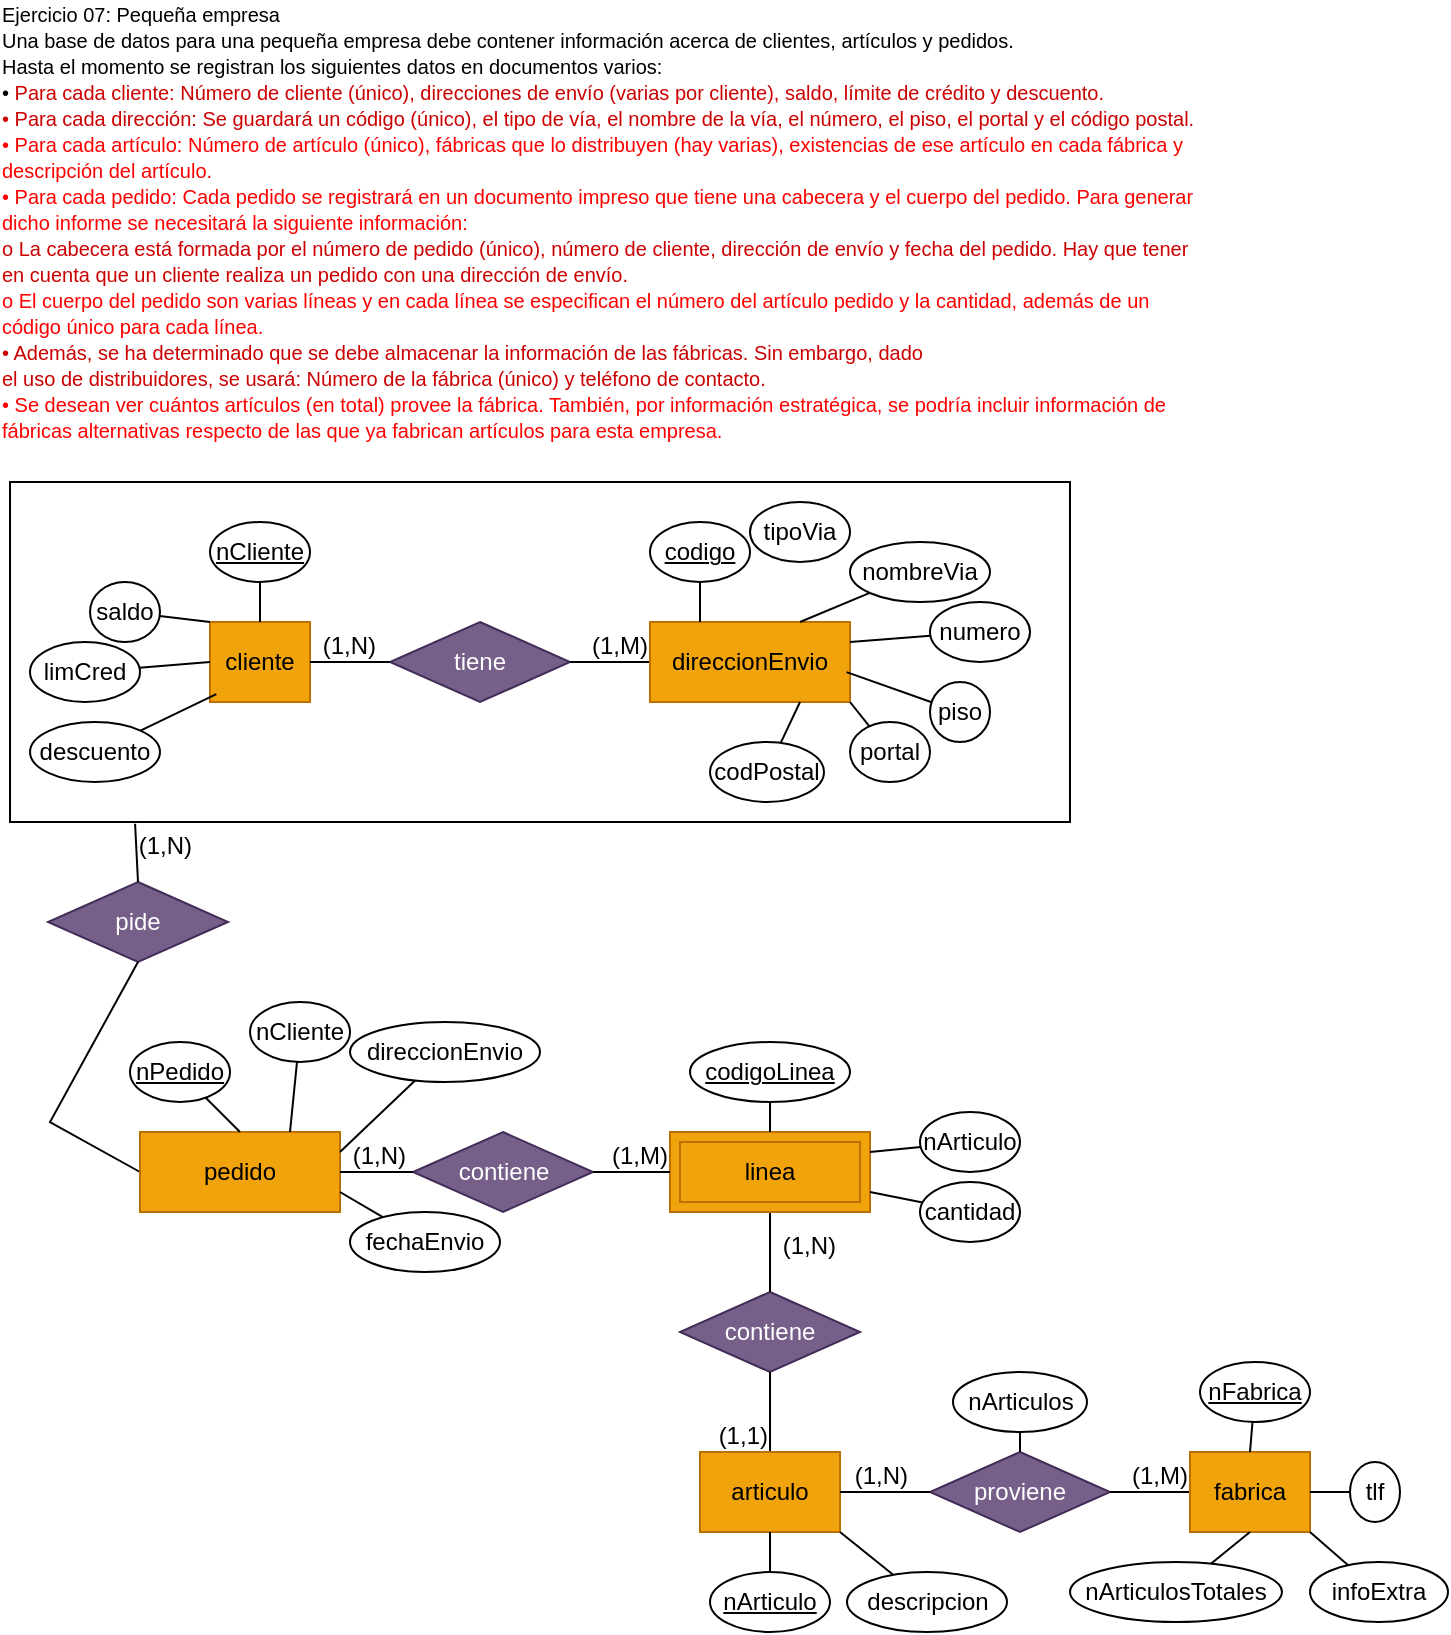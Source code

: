 <mxfile version="27.0.9">
  <diagram name="Página-1" id="D96-Qu4XxsOY9I6QT1gx">
    <mxGraphModel dx="946" dy="661" grid="1" gridSize="10" guides="1" tooltips="1" connect="1" arrows="1" fold="1" page="1" pageScale="1" pageWidth="827" pageHeight="1169" math="0" shadow="0">
      <root>
        <mxCell id="0" />
        <mxCell id="1" parent="0" />
        <mxCell id="YRRPQ3yXwW440biE5ihW-45" value="" style="rounded=0;whiteSpace=wrap;html=1;fillColor=none;" vertex="1" parent="1">
          <mxGeometry x="20" y="240" width="530" height="170" as="geometry" />
        </mxCell>
        <mxCell id="6wpwbZSCB9kCQWjQ8swL-2" value="&lt;div style=&quot;line-height: 100%;&quot;&gt;&lt;div style=&quot;text-align: left;&quot;&gt;&lt;font style=&quot;font-size: 10px;&quot;&gt;Ejercicio 07: Pequeña empresa&lt;/font&gt;&lt;/div&gt;&lt;div style=&quot;text-align: left;&quot;&gt;&lt;font style=&quot;font-size: 10px;&quot;&gt;Una base de datos para una pequeña empresa debe contener información acerca de clientes, artículos y&amp;nbsp;&lt;/font&gt;&lt;span style=&quot;font-size: 10px; background-color: transparent; color: light-dark(rgb(0, 0, 0), rgb(255, 255, 255));&quot;&gt;pedidos.&lt;/span&gt;&lt;/div&gt;&lt;div style=&quot;text-align: left;&quot;&gt;&lt;font style=&quot;font-size: 10px;&quot;&gt;Hasta el momento se registran los siguientes datos en documentos varios:&lt;/font&gt;&lt;/div&gt;&lt;div style=&quot;text-align: left;&quot;&gt;&lt;font style=&quot;font-size: 10px;&quot;&gt;• &lt;font style=&quot;color: rgb(204, 0, 0);&quot;&gt;Para cada cliente: Número de cliente (único), direcciones de envío (varias por cliente), saldo, límite de&amp;nbsp;&lt;/font&gt;&lt;/font&gt;&lt;span style=&quot;font-size: 10px; background-color: transparent;&quot;&gt;&lt;font style=&quot;color: rgb(204, 0, 0);&quot;&gt;crédito y descuento.&lt;/font&gt;&lt;/span&gt;&lt;/div&gt;&lt;div style=&quot;text-align: left;&quot;&gt;&lt;font style=&quot;color: rgb(204, 0, 0);&quot;&gt;&lt;font style=&quot;font-size: 10px;&quot;&gt;• Para cada dirección: Se guardará un código (único), el tipo de vía, el nombre de la vía, el número, el&amp;nbsp;&lt;/font&gt;&lt;span style=&quot;font-size: 10px; background-color: transparent;&quot;&gt;piso, el portal y el código postal.&lt;/span&gt;&lt;/font&gt;&lt;/div&gt;&lt;div style=&quot;text-align: left;&quot;&gt;&lt;font style=&quot;color: rgb(255, 0, 0);&quot;&gt;&lt;font style=&quot;font-size: 10px;&quot;&gt;• Para cada artículo: Número de artículo (único), fábricas que lo distribuyen (hay varias), existencias de&amp;nbsp;&lt;/font&gt;&lt;span style=&quot;font-size: 10px; background-color: transparent;&quot;&gt;ese artículo en cada fábrica y descripción del artículo.&lt;/span&gt;&lt;/font&gt;&lt;/div&gt;&lt;div style=&quot;text-align: left;&quot;&gt;&lt;font style=&quot;color: rgb(255, 0, 0);&quot;&gt;&lt;font style=&quot;font-size: 10px;&quot;&gt;• Para cada pedido: Cada pedido se registrará en un documento impreso que tiene una cabecera y el&amp;nbsp;&lt;/font&gt;&lt;span style=&quot;font-size: 10px; background-color: transparent;&quot;&gt;cuerpo del pedido. Para generar dicho informe se necesitará la siguiente información:&lt;/span&gt;&lt;/font&gt;&lt;/div&gt;&lt;div style=&quot;text-align: left;&quot;&gt;&lt;font style=&quot;color: rgb(204, 0, 0);&quot;&gt;&lt;font style=&quot;font-size: 10px;&quot;&gt;o La cabecera está formada por el número de pedido (único), número de cliente, dirección de&amp;nbsp;&lt;/font&gt;&lt;span style=&quot;font-size: 10px; background-color: transparent;&quot;&gt;envío y fecha del pedido. Hay que tener en cuenta que un cliente realiza un pedido con una&amp;nbsp;&lt;/span&gt;&lt;span style=&quot;font-size: 10px; background-color: transparent;&quot;&gt;dirección de envío.&lt;/span&gt;&lt;/font&gt;&lt;/div&gt;&lt;div style=&quot;text-align: left;&quot;&gt;&lt;font style=&quot;color: rgb(255, 0, 0);&quot;&gt;&lt;font style=&quot;font-size: 10px;&quot;&gt;o El cuerpo del pedido son varias líneas y en cada línea se especifican el número del artículo&amp;nbsp;&lt;/font&gt;&lt;span style=&quot;font-size: 10px; background-color: transparent;&quot;&gt;pedido y la cantidad, además de un código único para cada línea.&lt;/span&gt;&lt;/font&gt;&lt;/div&gt;&lt;div style=&quot;text-align: left;&quot;&gt;&lt;font style=&quot;font-size: 10px; color: rgb(204, 0, 0);&quot;&gt;• Además, se ha determinado que se debe almacenar la información de las fábricas. Sin embargo, dado&amp;nbsp;&lt;/font&gt;&lt;/div&gt;&lt;div style=&quot;text-align: left;&quot;&gt;&lt;font style=&quot;font-size: 10px; color: rgb(204, 0, 0);&quot;&gt;el uso de distribuidores, se usará: Número de la fábrica (único) y teléfono de contacto.&lt;/font&gt;&lt;/div&gt;&lt;div style=&quot;text-align: left;&quot;&gt;&lt;font style=&quot;color: rgb(255, 0, 0);&quot;&gt;&lt;font style=&quot;font-size: 10px;&quot;&gt;• Se desean ver cuántos artículos (en total) provee la fábrica. También, por información estratégica, se&amp;nbsp;&lt;/font&gt;&lt;span style=&quot;font-size: 10px; background-color: transparent;&quot;&gt;podría incluir información de fábricas alternativas respecto de las que ya fabrican artículos para esta&amp;nbsp;&lt;/span&gt;&lt;span style=&quot;font-size: 10px; background-color: transparent;&quot;&gt;empresa.&lt;/span&gt;&lt;/font&gt;&lt;/div&gt;&lt;div&gt;&lt;/div&gt;&lt;/div&gt;" style="text;html=1;align=center;verticalAlign=middle;whiteSpace=wrap;rounded=0;" parent="1" vertex="1">
          <mxGeometry x="15" width="600" height="220" as="geometry" />
        </mxCell>
        <mxCell id="YRRPQ3yXwW440biE5ihW-1" value="cliente" style="whiteSpace=wrap;html=1;align=center;fillColor=#f0a30a;strokeColor=#BD7000;fontColor=#000000;" vertex="1" parent="1">
          <mxGeometry x="120" y="310" width="50" height="40" as="geometry" />
        </mxCell>
        <mxCell id="YRRPQ3yXwW440biE5ihW-3" value="tiene" style="shape=rhombus;perimeter=rhombusPerimeter;whiteSpace=wrap;html=1;align=center;fillColor=#76608a;fontColor=#ffffff;strokeColor=#432D57;" vertex="1" parent="1">
          <mxGeometry x="210" y="310" width="90" height="40" as="geometry" />
        </mxCell>
        <mxCell id="YRRPQ3yXwW440biE5ihW-4" value="" style="endArrow=none;html=1;rounded=0;exitX=0;exitY=0.5;exitDx=0;exitDy=0;entryX=1;entryY=0.5;entryDx=0;entryDy=0;" edge="1" source="YRRPQ3yXwW440biE5ihW-3" parent="1" target="YRRPQ3yXwW440biE5ihW-1">
          <mxGeometry relative="1" as="geometry">
            <mxPoint x="241" y="300" as="sourcePoint" />
            <mxPoint x="194" y="330" as="targetPoint" />
          </mxGeometry>
        </mxCell>
        <mxCell id="YRRPQ3yXwW440biE5ihW-5" value="(1,N)" style="resizable=0;html=1;whiteSpace=wrap;align=right;verticalAlign=bottom;" connectable="0" vertex="1" parent="YRRPQ3yXwW440biE5ihW-4">
          <mxGeometry x="1" relative="1" as="geometry">
            <mxPoint x="34" as="offset" />
          </mxGeometry>
        </mxCell>
        <mxCell id="YRRPQ3yXwW440biE5ihW-6" value="" style="endArrow=none;html=1;rounded=0;exitX=1;exitY=0.5;exitDx=0;exitDy=0;entryX=0;entryY=0.5;entryDx=0;entryDy=0;" edge="1" source="YRRPQ3yXwW440biE5ihW-3" parent="1" target="YRRPQ3yXwW440biE5ihW-8">
          <mxGeometry relative="1" as="geometry">
            <mxPoint x="241" y="300" as="sourcePoint" />
            <mxPoint x="414" y="330" as="targetPoint" />
          </mxGeometry>
        </mxCell>
        <mxCell id="YRRPQ3yXwW440biE5ihW-7" value="(1,M)" style="resizable=0;html=1;whiteSpace=wrap;align=right;verticalAlign=bottom;" connectable="0" vertex="1" parent="YRRPQ3yXwW440biE5ihW-6">
          <mxGeometry x="1" relative="1" as="geometry">
            <mxPoint as="offset" />
          </mxGeometry>
        </mxCell>
        <mxCell id="YRRPQ3yXwW440biE5ihW-8" value="direccionEnvio" style="whiteSpace=wrap;html=1;align=center;fillColor=#f0a30a;strokeColor=#BD7000;fontColor=#000000;" vertex="1" parent="1">
          <mxGeometry x="340" y="310" width="100" height="40" as="geometry" />
        </mxCell>
        <mxCell id="YRRPQ3yXwW440biE5ihW-11" value="pide" style="shape=rhombus;perimeter=rhombusPerimeter;whiteSpace=wrap;html=1;align=center;fillColor=#76608a;fontColor=#ffffff;strokeColor=#432D57;" vertex="1" parent="1">
          <mxGeometry x="39" y="440" width="90" height="40" as="geometry" />
        </mxCell>
        <mxCell id="YRRPQ3yXwW440biE5ihW-12" value="" style="endArrow=none;html=1;rounded=0;exitX=0.5;exitY=0;exitDx=0;exitDy=0;entryX=0.118;entryY=1.005;entryDx=0;entryDy=0;entryPerimeter=0;" edge="1" source="YRRPQ3yXwW440biE5ihW-11" parent="1" target="YRRPQ3yXwW440biE5ihW-45">
          <mxGeometry relative="1" as="geometry">
            <mxPoint x="207" y="450" as="sourcePoint" />
            <mxPoint x="270" y="380" as="targetPoint" />
          </mxGeometry>
        </mxCell>
        <mxCell id="YRRPQ3yXwW440biE5ihW-13" value="(1,N)" style="resizable=0;html=1;whiteSpace=wrap;align=right;verticalAlign=bottom;" connectable="0" vertex="1" parent="YRRPQ3yXwW440biE5ihW-12">
          <mxGeometry x="1" relative="1" as="geometry">
            <mxPoint x="30" y="19" as="offset" />
          </mxGeometry>
        </mxCell>
        <mxCell id="YRRPQ3yXwW440biE5ihW-17" value="" style="endArrow=none;html=1;rounded=0;exitX=0.5;exitY=0;exitDx=0;exitDy=0;" edge="1" target="YRRPQ3yXwW440biE5ihW-18" parent="1" source="YRRPQ3yXwW440biE5ihW-1">
          <mxGeometry relative="1" as="geometry">
            <mxPoint x="160" y="285" as="sourcePoint" />
            <mxPoint x="220" y="285" as="targetPoint" />
          </mxGeometry>
        </mxCell>
        <mxCell id="YRRPQ3yXwW440biE5ihW-18" value="&lt;u&gt;nCliente&lt;/u&gt;" style="ellipse;whiteSpace=wrap;html=1;align=center;" vertex="1" parent="1">
          <mxGeometry x="120" y="260" width="50" height="30" as="geometry" />
        </mxCell>
        <mxCell id="YRRPQ3yXwW440biE5ihW-19" value="" style="endArrow=none;html=1;rounded=0;exitX=0.5;exitY=1;exitDx=0;exitDy=0;entryX=0;entryY=0.5;entryDx=0;entryDy=0;" edge="1" parent="1" source="YRRPQ3yXwW440biE5ihW-11" target="YRRPQ3yXwW440biE5ihW-53">
          <mxGeometry relative="1" as="geometry">
            <mxPoint x="129" y="460" as="sourcePoint" />
            <mxPoint x="74.0" y="451.25" as="targetPoint" />
            <Array as="points">
              <mxPoint x="40" y="560" />
            </Array>
          </mxGeometry>
        </mxCell>
        <mxCell id="YRRPQ3yXwW440biE5ihW-21" value="" style="endArrow=none;html=1;rounded=0;exitX=0;exitY=0;exitDx=0;exitDy=0;" edge="1" target="YRRPQ3yXwW440biE5ihW-22" parent="1" source="YRRPQ3yXwW440biE5ihW-1">
          <mxGeometry relative="1" as="geometry">
            <mxPoint x="10" y="315" as="sourcePoint" />
            <mxPoint x="70" y="315" as="targetPoint" />
          </mxGeometry>
        </mxCell>
        <mxCell id="YRRPQ3yXwW440biE5ihW-22" value="saldo" style="ellipse;whiteSpace=wrap;html=1;align=center;" vertex="1" parent="1">
          <mxGeometry x="60" y="290" width="35" height="30" as="geometry" />
        </mxCell>
        <mxCell id="YRRPQ3yXwW440biE5ihW-23" value="" style="endArrow=none;html=1;rounded=0;exitX=0;exitY=0.5;exitDx=0;exitDy=0;" edge="1" target="YRRPQ3yXwW440biE5ihW-24" parent="1" source="YRRPQ3yXwW440biE5ihW-1">
          <mxGeometry relative="1" as="geometry">
            <mxPoint x="20" y="355" as="sourcePoint" />
            <mxPoint x="80" y="355" as="targetPoint" />
          </mxGeometry>
        </mxCell>
        <mxCell id="YRRPQ3yXwW440biE5ihW-24" value="limCred" style="ellipse;whiteSpace=wrap;html=1;align=center;" vertex="1" parent="1">
          <mxGeometry x="30" y="320" width="55" height="30" as="geometry" />
        </mxCell>
        <mxCell id="YRRPQ3yXwW440biE5ihW-25" value="" style="endArrow=none;html=1;rounded=0;exitX=0.063;exitY=0.902;exitDx=0;exitDy=0;exitPerimeter=0;" edge="1" target="YRRPQ3yXwW440biE5ihW-26" parent="1" source="YRRPQ3yXwW440biE5ihW-1">
          <mxGeometry relative="1" as="geometry">
            <mxPoint x="10" y="375" as="sourcePoint" />
            <mxPoint x="70" y="375" as="targetPoint" />
          </mxGeometry>
        </mxCell>
        <mxCell id="YRRPQ3yXwW440biE5ihW-26" value="descuento" style="ellipse;whiteSpace=wrap;html=1;align=center;" vertex="1" parent="1">
          <mxGeometry x="30" y="360" width="65" height="30" as="geometry" />
        </mxCell>
        <mxCell id="YRRPQ3yXwW440biE5ihW-27" value="" style="endArrow=none;html=1;rounded=0;exitX=0.25;exitY=0;exitDx=0;exitDy=0;" edge="1" target="YRRPQ3yXwW440biE5ihW-28" parent="1" source="YRRPQ3yXwW440biE5ihW-8">
          <mxGeometry relative="1" as="geometry">
            <mxPoint x="370" y="275" as="sourcePoint" />
            <mxPoint x="430" y="275" as="targetPoint" />
          </mxGeometry>
        </mxCell>
        <mxCell id="YRRPQ3yXwW440biE5ihW-28" value="&lt;u&gt;codigo&lt;/u&gt;" style="ellipse;whiteSpace=wrap;html=1;align=center;" vertex="1" parent="1">
          <mxGeometry x="340" y="260" width="50" height="30" as="geometry" />
        </mxCell>
        <mxCell id="YRRPQ3yXwW440biE5ihW-46" style="rounded=0;orthogonalLoop=1;jettySize=auto;html=1;exitX=0.5;exitY=1;exitDx=0;exitDy=0;endArrow=none;startFill=0;strokeColor=none;" edge="1" parent="1" source="YRRPQ3yXwW440biE5ihW-30" target="YRRPQ3yXwW440biE5ihW-8">
          <mxGeometry relative="1" as="geometry" />
        </mxCell>
        <mxCell id="YRRPQ3yXwW440biE5ihW-30" value="tipoVia" style="ellipse;whiteSpace=wrap;html=1;align=center;" vertex="1" parent="1">
          <mxGeometry x="390" y="250" width="50" height="30" as="geometry" />
        </mxCell>
        <mxCell id="YRRPQ3yXwW440biE5ihW-31" value="" style="endArrow=none;html=1;rounded=0;exitX=0.75;exitY=0;exitDx=0;exitDy=0;" edge="1" target="YRRPQ3yXwW440biE5ihW-32" parent="1" source="YRRPQ3yXwW440biE5ihW-8">
          <mxGeometry relative="1" as="geometry">
            <mxPoint x="465" y="295" as="sourcePoint" />
            <mxPoint x="525" y="295" as="targetPoint" />
          </mxGeometry>
        </mxCell>
        <mxCell id="YRRPQ3yXwW440biE5ihW-32" value="nombreVia" style="ellipse;whiteSpace=wrap;html=1;align=center;" vertex="1" parent="1">
          <mxGeometry x="440" y="270" width="70" height="30" as="geometry" />
        </mxCell>
        <mxCell id="YRRPQ3yXwW440biE5ihW-35" value="" style="endArrow=none;html=1;rounded=0;exitX=1;exitY=0.25;exitDx=0;exitDy=0;" edge="1" target="YRRPQ3yXwW440biE5ihW-36" parent="1" source="YRRPQ3yXwW440biE5ihW-8">
          <mxGeometry relative="1" as="geometry">
            <mxPoint x="465" y="325" as="sourcePoint" />
            <mxPoint x="525" y="325" as="targetPoint" />
          </mxGeometry>
        </mxCell>
        <mxCell id="YRRPQ3yXwW440biE5ihW-36" value="numero" style="ellipse;whiteSpace=wrap;html=1;align=center;" vertex="1" parent="1">
          <mxGeometry x="480" y="300" width="50" height="30" as="geometry" />
        </mxCell>
        <mxCell id="YRRPQ3yXwW440biE5ihW-37" value="" style="endArrow=none;html=1;rounded=0;exitX=0.983;exitY=0.626;exitDx=0;exitDy=0;exitPerimeter=0;" edge="1" target="YRRPQ3yXwW440biE5ihW-38" parent="1" source="YRRPQ3yXwW440biE5ihW-8">
          <mxGeometry relative="1" as="geometry">
            <mxPoint x="445" y="345" as="sourcePoint" />
            <mxPoint x="505" y="345" as="targetPoint" />
          </mxGeometry>
        </mxCell>
        <mxCell id="YRRPQ3yXwW440biE5ihW-38" value="piso" style="ellipse;whiteSpace=wrap;html=1;align=center;" vertex="1" parent="1">
          <mxGeometry x="480" y="340" width="30" height="30" as="geometry" />
        </mxCell>
        <mxCell id="YRRPQ3yXwW440biE5ihW-39" value="" style="endArrow=none;html=1;rounded=0;exitX=1;exitY=1;exitDx=0;exitDy=0;" edge="1" target="YRRPQ3yXwW440biE5ihW-40" parent="1" source="YRRPQ3yXwW440biE5ihW-8">
          <mxGeometry relative="1" as="geometry">
            <mxPoint x="450" y="370" as="sourcePoint" />
            <mxPoint x="485" y="395" as="targetPoint" />
          </mxGeometry>
        </mxCell>
        <mxCell id="YRRPQ3yXwW440biE5ihW-40" value="portal" style="ellipse;whiteSpace=wrap;html=1;align=center;" vertex="1" parent="1">
          <mxGeometry x="440" y="360" width="40" height="30" as="geometry" />
        </mxCell>
        <mxCell id="YRRPQ3yXwW440biE5ihW-41" value="" style="endArrow=none;html=1;rounded=0;exitX=0.75;exitY=1;exitDx=0;exitDy=0;" edge="1" target="YRRPQ3yXwW440biE5ihW-42" parent="1" source="YRRPQ3yXwW440biE5ihW-8">
          <mxGeometry relative="1" as="geometry">
            <mxPoint x="348" y="385" as="sourcePoint" />
            <mxPoint x="408" y="385" as="targetPoint" />
          </mxGeometry>
        </mxCell>
        <mxCell id="YRRPQ3yXwW440biE5ihW-42" value="codPostal" style="ellipse;whiteSpace=wrap;html=1;align=center;" vertex="1" parent="1">
          <mxGeometry x="370" y="370" width="57" height="30" as="geometry" />
        </mxCell>
        <mxCell id="YRRPQ3yXwW440biE5ihW-53" value="pedido" style="whiteSpace=wrap;html=1;align=center;fillColor=#f0a30a;strokeColor=#BD7000;fontColor=#000000;shape=label;margin=3;double=1;" vertex="1" parent="1">
          <mxGeometry x="85" y="565" width="100" height="40" as="geometry" />
        </mxCell>
        <mxCell id="YRRPQ3yXwW440biE5ihW-59" value="contiene" style="shape=rhombus;perimeter=rhombusPerimeter;whiteSpace=wrap;html=1;align=center;fillColor=#76608a;fontColor=#ffffff;strokeColor=#432D57;" vertex="1" parent="1">
          <mxGeometry x="355" y="645" width="90" height="40" as="geometry" />
        </mxCell>
        <mxCell id="YRRPQ3yXwW440biE5ihW-60" value="" style="endArrow=none;html=1;rounded=0;exitX=0.5;exitY=0;exitDx=0;exitDy=0;entryX=0.5;entryY=1;entryDx=0;entryDy=0;" edge="1" source="YRRPQ3yXwW440biE5ihW-59" parent="1" target="YRRPQ3yXwW440biE5ihW-90">
          <mxGeometry relative="1" as="geometry">
            <mxPoint x="441" y="635" as="sourcePoint" />
            <mxPoint x="405" y="625" as="targetPoint" />
            <Array as="points" />
          </mxGeometry>
        </mxCell>
        <mxCell id="YRRPQ3yXwW440biE5ihW-61" value="(1,N)" style="resizable=0;html=1;whiteSpace=wrap;align=right;verticalAlign=bottom;" connectable="0" vertex="1" parent="YRRPQ3yXwW440biE5ihW-60">
          <mxGeometry x="1" relative="1" as="geometry">
            <mxPoint x="34" y="25" as="offset" />
          </mxGeometry>
        </mxCell>
        <mxCell id="YRRPQ3yXwW440biE5ihW-62" value="" style="endArrow=none;html=1;rounded=0;exitX=0.5;exitY=1;exitDx=0;exitDy=0;entryX=0.5;entryY=0;entryDx=0;entryDy=0;" edge="1" source="YRRPQ3yXwW440biE5ihW-59" parent="1" target="YRRPQ3yXwW440biE5ihW-64">
          <mxGeometry relative="1" as="geometry">
            <mxPoint x="436" y="625" as="sourcePoint" />
            <mxPoint x="609" y="655" as="targetPoint" />
          </mxGeometry>
        </mxCell>
        <mxCell id="YRRPQ3yXwW440biE5ihW-63" value="(1,1)" style="resizable=0;html=1;whiteSpace=wrap;align=right;verticalAlign=bottom;" connectable="0" vertex="1" parent="YRRPQ3yXwW440biE5ihW-62">
          <mxGeometry x="1" relative="1" as="geometry">
            <mxPoint as="offset" />
          </mxGeometry>
        </mxCell>
        <mxCell id="YRRPQ3yXwW440biE5ihW-64" value="articulo" style="whiteSpace=wrap;html=1;align=center;fillColor=#f0a30a;strokeColor=#BD7000;fontColor=#000000;" vertex="1" parent="1">
          <mxGeometry x="365" y="725" width="70" height="40" as="geometry" />
        </mxCell>
        <mxCell id="YRRPQ3yXwW440biE5ihW-65" value="proviene" style="shape=rhombus;perimeter=rhombusPerimeter;whiteSpace=wrap;html=1;align=center;fillColor=#76608a;fontColor=#ffffff;strokeColor=#432D57;" vertex="1" parent="1">
          <mxGeometry x="480" y="725" width="90" height="40" as="geometry" />
        </mxCell>
        <mxCell id="YRRPQ3yXwW440biE5ihW-66" value="" style="endArrow=none;html=1;rounded=0;exitX=0;exitY=0.5;exitDx=0;exitDy=0;entryX=1;entryY=0.5;entryDx=0;entryDy=0;" edge="1" source="YRRPQ3yXwW440biE5ihW-65" parent="1" target="YRRPQ3yXwW440biE5ihW-64">
          <mxGeometry relative="1" as="geometry">
            <mxPoint x="716" y="550" as="sourcePoint" />
            <mxPoint x="669" y="580" as="targetPoint" />
          </mxGeometry>
        </mxCell>
        <mxCell id="YRRPQ3yXwW440biE5ihW-67" value="(1,N)" style="resizable=0;html=1;whiteSpace=wrap;align=right;verticalAlign=bottom;" connectable="0" vertex="1" parent="YRRPQ3yXwW440biE5ihW-66">
          <mxGeometry x="1" relative="1" as="geometry">
            <mxPoint x="35" as="offset" />
          </mxGeometry>
        </mxCell>
        <mxCell id="YRRPQ3yXwW440biE5ihW-68" value="" style="endArrow=none;html=1;rounded=0;exitX=1;exitY=0.5;exitDx=0;exitDy=0;entryX=0;entryY=0.5;entryDx=0;entryDy=0;" edge="1" source="YRRPQ3yXwW440biE5ihW-65" parent="1" target="YRRPQ3yXwW440biE5ihW-72">
          <mxGeometry relative="1" as="geometry">
            <mxPoint x="716" y="550" as="sourcePoint" />
            <mxPoint x="630" y="745" as="targetPoint" />
          </mxGeometry>
        </mxCell>
        <mxCell id="YRRPQ3yXwW440biE5ihW-69" value="(1,M)" style="resizable=0;html=1;whiteSpace=wrap;align=right;verticalAlign=bottom;" connectable="0" vertex="1" parent="YRRPQ3yXwW440biE5ihW-68">
          <mxGeometry x="1" relative="1" as="geometry">
            <mxPoint as="offset" />
          </mxGeometry>
        </mxCell>
        <mxCell id="YRRPQ3yXwW440biE5ihW-72" value="fabrica" style="whiteSpace=wrap;html=1;align=center;fillColor=#f0a30a;strokeColor=#BD7000;fontColor=#000000;" vertex="1" parent="1">
          <mxGeometry x="610" y="725" width="60" height="40" as="geometry" />
        </mxCell>
        <mxCell id="YRRPQ3yXwW440biE5ihW-76" value="" style="endArrow=none;html=1;rounded=0;exitX=0.5;exitY=1;exitDx=0;exitDy=0;" edge="1" target="YRRPQ3yXwW440biE5ihW-77" parent="1" source="YRRPQ3yXwW440biE5ihW-64">
          <mxGeometry relative="1" as="geometry">
            <mxPoint x="365" y="820" as="sourcePoint" />
            <mxPoint x="425" y="820" as="targetPoint" />
          </mxGeometry>
        </mxCell>
        <mxCell id="YRRPQ3yXwW440biE5ihW-77" value="&lt;u&gt;nArticulo&lt;/u&gt;" style="ellipse;whiteSpace=wrap;html=1;align=center;" vertex="1" parent="1">
          <mxGeometry x="370" y="785" width="60" height="30" as="geometry" />
        </mxCell>
        <mxCell id="YRRPQ3yXwW440biE5ihW-78" value="" style="endArrow=none;html=1;rounded=0;exitX=0.5;exitY=0;exitDx=0;exitDy=0;" edge="1" target="YRRPQ3yXwW440biE5ihW-79" parent="1" source="YRRPQ3yXwW440biE5ihW-65">
          <mxGeometry relative="1" as="geometry">
            <mxPoint x="498" y="680" as="sourcePoint" />
            <mxPoint x="558" y="680" as="targetPoint" />
          </mxGeometry>
        </mxCell>
        <mxCell id="YRRPQ3yXwW440biE5ihW-79" value="nArticulos" style="ellipse;whiteSpace=wrap;html=1;align=center;" vertex="1" parent="1">
          <mxGeometry x="491.5" y="685" width="67" height="30" as="geometry" />
        </mxCell>
        <mxCell id="YRRPQ3yXwW440biE5ihW-80" value="" style="endArrow=none;html=1;rounded=0;exitX=1;exitY=1;exitDx=0;exitDy=0;" edge="1" target="YRRPQ3yXwW440biE5ihW-81" parent="1" source="YRRPQ3yXwW440biE5ihW-64">
          <mxGeometry relative="1" as="geometry">
            <mxPoint x="445" y="790" as="sourcePoint" />
            <mxPoint x="505" y="790" as="targetPoint" />
          </mxGeometry>
        </mxCell>
        <mxCell id="YRRPQ3yXwW440biE5ihW-81" value="descripcion" style="ellipse;whiteSpace=wrap;html=1;align=center;" vertex="1" parent="1">
          <mxGeometry x="438.5" y="785" width="80" height="30" as="geometry" />
        </mxCell>
        <mxCell id="YRRPQ3yXwW440biE5ihW-82" value="" style="endArrow=none;html=1;rounded=0;exitX=0.5;exitY=0;exitDx=0;exitDy=0;" edge="1" target="YRRPQ3yXwW440biE5ihW-83" parent="1" source="YRRPQ3yXwW440biE5ihW-53">
          <mxGeometry relative="1" as="geometry">
            <mxPoint x="100" y="525" as="sourcePoint" />
            <mxPoint x="160" y="525" as="targetPoint" />
          </mxGeometry>
        </mxCell>
        <mxCell id="YRRPQ3yXwW440biE5ihW-83" value="&lt;u&gt;nPedido&lt;/u&gt;" style="ellipse;whiteSpace=wrap;html=1;align=center;" vertex="1" parent="1">
          <mxGeometry x="80" y="520" width="50" height="30" as="geometry" />
        </mxCell>
        <mxCell id="YRRPQ3yXwW440biE5ihW-84" value="" style="endArrow=none;html=1;rounded=0;exitX=0.75;exitY=0;exitDx=0;exitDy=0;" edge="1" target="YRRPQ3yXwW440biE5ihW-85" parent="1" source="YRRPQ3yXwW440biE5ihW-53">
          <mxGeometry relative="1" as="geometry">
            <mxPoint x="158" y="535" as="sourcePoint" />
            <mxPoint x="218" y="535" as="targetPoint" />
          </mxGeometry>
        </mxCell>
        <mxCell id="YRRPQ3yXwW440biE5ihW-85" value="nCliente" style="ellipse;whiteSpace=wrap;html=1;align=center;" vertex="1" parent="1">
          <mxGeometry x="140" y="500" width="50" height="30" as="geometry" />
        </mxCell>
        <mxCell id="YRRPQ3yXwW440biE5ihW-86" value="" style="endArrow=none;html=1;rounded=0;exitX=1;exitY=0.25;exitDx=0;exitDy=0;" edge="1" target="YRRPQ3yXwW440biE5ihW-87" parent="1" source="YRRPQ3yXwW440biE5ihW-53">
          <mxGeometry relative="1" as="geometry">
            <mxPoint x="200" y="580" as="sourcePoint" />
            <mxPoint x="260" y="580" as="targetPoint" />
          </mxGeometry>
        </mxCell>
        <mxCell id="YRRPQ3yXwW440biE5ihW-87" value="direccionEnvio" style="ellipse;whiteSpace=wrap;html=1;align=center;" vertex="1" parent="1">
          <mxGeometry x="190" y="510" width="95" height="30" as="geometry" />
        </mxCell>
        <mxCell id="YRRPQ3yXwW440biE5ihW-88" value="" style="endArrow=none;html=1;rounded=0;exitX=1;exitY=0.75;exitDx=0;exitDy=0;" edge="1" target="YRRPQ3yXwW440biE5ihW-89" parent="1" source="YRRPQ3yXwW440biE5ihW-53">
          <mxGeometry relative="1" as="geometry">
            <mxPoint x="200" y="595" as="sourcePoint" />
            <mxPoint x="260" y="595" as="targetPoint" />
          </mxGeometry>
        </mxCell>
        <mxCell id="YRRPQ3yXwW440biE5ihW-89" value="fechaEnvio" style="ellipse;whiteSpace=wrap;html=1;align=center;" vertex="1" parent="1">
          <mxGeometry x="190" y="605" width="75" height="30" as="geometry" />
        </mxCell>
        <mxCell id="YRRPQ3yXwW440biE5ihW-90" value="linea" style="shape=ext;margin=3;double=1;whiteSpace=wrap;html=1;align=center;fillColor=#f0a30a;fontColor=#000000;strokeColor=#BD7000;" vertex="1" parent="1">
          <mxGeometry x="350" y="565" width="100" height="40" as="geometry" />
        </mxCell>
        <mxCell id="YRRPQ3yXwW440biE5ihW-91" value="contiene" style="shape=rhombus;perimeter=rhombusPerimeter;whiteSpace=wrap;html=1;align=center;fillColor=#76608a;fontColor=#ffffff;strokeColor=#432D57;" vertex="1" parent="1">
          <mxGeometry x="221.5" y="565" width="90" height="40" as="geometry" />
        </mxCell>
        <mxCell id="YRRPQ3yXwW440biE5ihW-92" value="" style="endArrow=none;html=1;rounded=0;exitX=0;exitY=0.5;exitDx=0;exitDy=0;entryX=1;entryY=0.5;entryDx=0;entryDy=0;" edge="1" source="YRRPQ3yXwW440biE5ihW-91" parent="1" target="YRRPQ3yXwW440biE5ihW-53">
          <mxGeometry relative="1" as="geometry">
            <mxPoint x="247" y="555" as="sourcePoint" />
            <mxPoint x="200" y="585" as="targetPoint" />
          </mxGeometry>
        </mxCell>
        <mxCell id="YRRPQ3yXwW440biE5ihW-93" value="(1,N)" style="resizable=0;html=1;whiteSpace=wrap;align=right;verticalAlign=bottom;" connectable="0" vertex="1" parent="YRRPQ3yXwW440biE5ihW-92">
          <mxGeometry x="1" relative="1" as="geometry">
            <mxPoint x="34" as="offset" />
          </mxGeometry>
        </mxCell>
        <mxCell id="YRRPQ3yXwW440biE5ihW-94" value="" style="endArrow=none;html=1;rounded=0;exitX=1;exitY=0.5;exitDx=0;exitDy=0;entryX=0;entryY=0.5;entryDx=0;entryDy=0;" edge="1" source="YRRPQ3yXwW440biE5ihW-91" parent="1" target="YRRPQ3yXwW440biE5ihW-90">
          <mxGeometry relative="1" as="geometry">
            <mxPoint x="247" y="555" as="sourcePoint" />
            <mxPoint x="350" y="580" as="targetPoint" />
          </mxGeometry>
        </mxCell>
        <mxCell id="YRRPQ3yXwW440biE5ihW-95" value="(1,M)" style="resizable=0;html=1;whiteSpace=wrap;align=right;verticalAlign=bottom;" connectable="0" vertex="1" parent="YRRPQ3yXwW440biE5ihW-94">
          <mxGeometry x="1" relative="1" as="geometry">
            <mxPoint as="offset" />
          </mxGeometry>
        </mxCell>
        <mxCell id="YRRPQ3yXwW440biE5ihW-97" value="" style="endArrow=none;html=1;rounded=0;exitX=0.5;exitY=0;exitDx=0;exitDy=0;" edge="1" target="YRRPQ3yXwW440biE5ihW-98" parent="1" source="YRRPQ3yXwW440biE5ihW-90">
          <mxGeometry relative="1" as="geometry">
            <mxPoint x="365" y="520" as="sourcePoint" />
            <mxPoint x="425" y="520" as="targetPoint" />
          </mxGeometry>
        </mxCell>
        <mxCell id="YRRPQ3yXwW440biE5ihW-98" value="&lt;u&gt;codigoLinea&lt;/u&gt;" style="ellipse;whiteSpace=wrap;html=1;align=center;" vertex="1" parent="1">
          <mxGeometry x="360" y="520" width="80" height="30" as="geometry" />
        </mxCell>
        <mxCell id="YRRPQ3yXwW440biE5ihW-99" value="" style="endArrow=none;html=1;rounded=0;exitX=1;exitY=0.25;exitDx=0;exitDy=0;" edge="1" target="YRRPQ3yXwW440biE5ihW-100" parent="1" source="YRRPQ3yXwW440biE5ihW-90">
          <mxGeometry relative="1" as="geometry">
            <mxPoint x="475" y="565" as="sourcePoint" />
            <mxPoint x="535" y="565" as="targetPoint" />
          </mxGeometry>
        </mxCell>
        <mxCell id="YRRPQ3yXwW440biE5ihW-100" value="nArticulo" style="ellipse;whiteSpace=wrap;html=1;align=center;" vertex="1" parent="1">
          <mxGeometry x="475" y="555" width="50" height="30" as="geometry" />
        </mxCell>
        <mxCell id="YRRPQ3yXwW440biE5ihW-101" value="" style="endArrow=none;html=1;rounded=0;exitX=1;exitY=0.75;exitDx=0;exitDy=0;" edge="1" target="YRRPQ3yXwW440biE5ihW-102" parent="1" source="YRRPQ3yXwW440biE5ihW-90">
          <mxGeometry relative="1" as="geometry">
            <mxPoint x="450" y="630" as="sourcePoint" />
            <mxPoint x="510" y="630" as="targetPoint" />
          </mxGeometry>
        </mxCell>
        <mxCell id="YRRPQ3yXwW440biE5ihW-102" value="cantidad" style="ellipse;whiteSpace=wrap;html=1;align=center;" vertex="1" parent="1">
          <mxGeometry x="475" y="590" width="50" height="30" as="geometry" />
        </mxCell>
        <mxCell id="YRRPQ3yXwW440biE5ihW-103" value="" style="endArrow=none;html=1;rounded=0;exitX=0.5;exitY=0;exitDx=0;exitDy=0;" edge="1" target="YRRPQ3yXwW440biE5ihW-104" parent="1" source="YRRPQ3yXwW440biE5ihW-72">
          <mxGeometry relative="1" as="geometry">
            <mxPoint x="610" y="665" as="sourcePoint" />
            <mxPoint x="670" y="665" as="targetPoint" />
          </mxGeometry>
        </mxCell>
        <mxCell id="YRRPQ3yXwW440biE5ihW-104" value="&lt;u&gt;nFabrica&lt;/u&gt;" style="ellipse;whiteSpace=wrap;html=1;align=center;" vertex="1" parent="1">
          <mxGeometry x="615" y="680" width="55" height="30" as="geometry" />
        </mxCell>
        <mxCell id="YRRPQ3yXwW440biE5ihW-105" value="" style="endArrow=none;html=1;rounded=0;exitX=1;exitY=0.5;exitDx=0;exitDy=0;" edge="1" target="YRRPQ3yXwW440biE5ihW-106" parent="1" source="YRRPQ3yXwW440biE5ihW-72">
          <mxGeometry relative="1" as="geometry">
            <mxPoint x="680" y="745" as="sourcePoint" />
            <mxPoint x="740" y="745" as="targetPoint" />
          </mxGeometry>
        </mxCell>
        <mxCell id="YRRPQ3yXwW440biE5ihW-106" value="tlf" style="ellipse;whiteSpace=wrap;html=1;align=center;" vertex="1" parent="1">
          <mxGeometry x="690" y="730" width="25" height="30" as="geometry" />
        </mxCell>
        <mxCell id="YRRPQ3yXwW440biE5ihW-107" value="" style="endArrow=none;html=1;rounded=0;exitX=0.5;exitY=1;exitDx=0;exitDy=0;" edge="1" target="YRRPQ3yXwW440biE5ihW-108" parent="1" source="YRRPQ3yXwW440biE5ihW-72">
          <mxGeometry relative="1" as="geometry">
            <mxPoint x="559" y="630" as="sourcePoint" />
            <mxPoint x="619" y="630" as="targetPoint" />
          </mxGeometry>
        </mxCell>
        <mxCell id="YRRPQ3yXwW440biE5ihW-108" value="nArticulosTotales" style="ellipse;whiteSpace=wrap;html=1;align=center;" vertex="1" parent="1">
          <mxGeometry x="550" y="780" width="106" height="30" as="geometry" />
        </mxCell>
        <mxCell id="YRRPQ3yXwW440biE5ihW-109" value="" style="endArrow=none;html=1;rounded=0;exitX=1;exitY=1;exitDx=0;exitDy=0;" edge="1" target="YRRPQ3yXwW440biE5ihW-110" parent="1" source="YRRPQ3yXwW440biE5ihW-72">
          <mxGeometry relative="1" as="geometry">
            <mxPoint x="656" y="795" as="sourcePoint" />
            <mxPoint x="716" y="795" as="targetPoint" />
          </mxGeometry>
        </mxCell>
        <mxCell id="YRRPQ3yXwW440biE5ihW-110" value="infoExtra" style="ellipse;whiteSpace=wrap;html=1;align=center;" vertex="1" parent="1">
          <mxGeometry x="670" y="780" width="69" height="30" as="geometry" />
        </mxCell>
      </root>
    </mxGraphModel>
  </diagram>
</mxfile>
